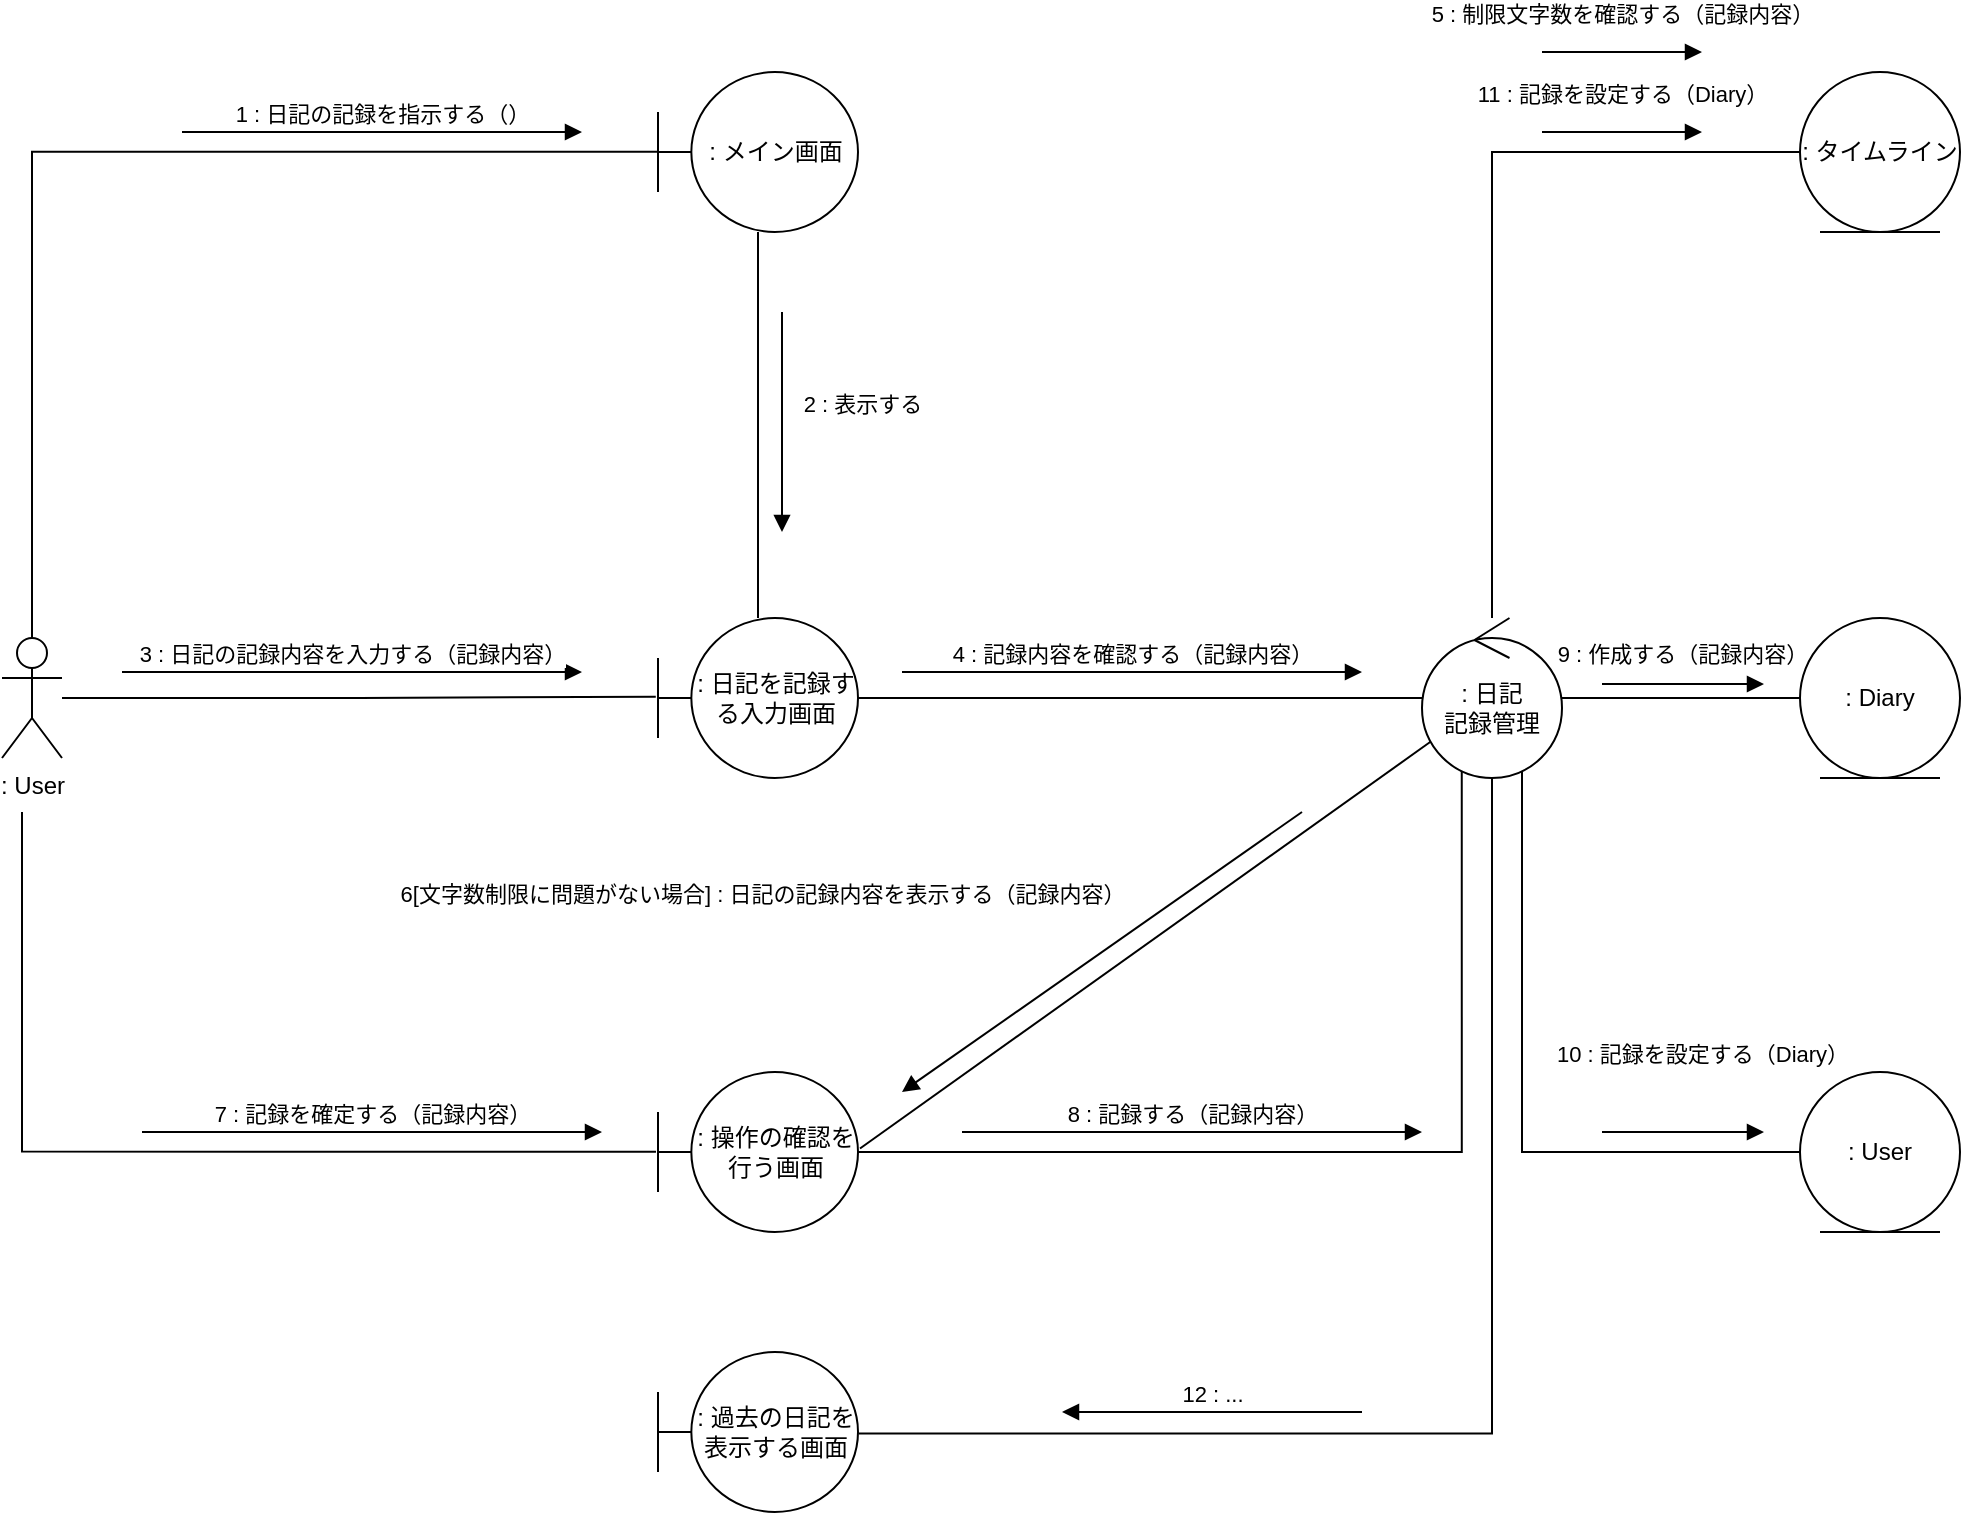 <mxfile scale="5" border="10">
    <diagram id="mpP8sGz9FHktHrAXvyJB" name="ページ1">
        <mxGraphModel dx="1320" dy="925" grid="1" gridSize="10" guides="1" tooltips="1" connect="1" arrows="1" fold="1" page="1" pageScale="1" pageWidth="1169" pageHeight="827" background="#ffffff" math="0" shadow="0">
            <root>
                <mxCell id="0"/>
                <mxCell id="1" parent="0"/>
                <mxCell id="6" style="edgeStyle=orthogonalEdgeStyle;rounded=0;html=1;exitX=0.5;exitY=0;exitDx=0;exitDy=0;exitPerimeter=0;entryX=0.005;entryY=0.499;entryDx=0;entryDy=0;entryPerimeter=0;endArrow=none;endFill=0;" edge="1" parent="1" source="2" target="3">
                    <mxGeometry relative="1" as="geometry"/>
                </mxCell>
                <mxCell id="20" style="edgeStyle=orthogonalEdgeStyle;rounded=0;html=1;entryX=-0.011;entryY=0.492;entryDx=0;entryDy=0;entryPerimeter=0;endArrow=none;endFill=0;" edge="1" parent="1" source="2" target="4">
                    <mxGeometry relative="1" as="geometry"/>
                </mxCell>
                <mxCell id="35" style="edgeStyle=orthogonalEdgeStyle;rounded=0;html=1;entryX=-0.01;entryY=0.498;entryDx=0;entryDy=0;entryPerimeter=0;endArrow=none;endFill=0;" edge="1" parent="1" target="30">
                    <mxGeometry relative="1" as="geometry">
                        <mxPoint x="50" y="470" as="sourcePoint"/>
                        <Array as="points">
                            <mxPoint x="50" y="640"/>
                        </Array>
                    </mxGeometry>
                </mxCell>
                <mxCell id="2" value=": User" style="shape=umlActor;verticalLabelPosition=bottom;verticalAlign=top;html=1;outlineConnect=0;" vertex="1" parent="1">
                    <mxGeometry x="40" y="383" width="30" height="60" as="geometry"/>
                </mxCell>
                <mxCell id="16" style="edgeStyle=orthogonalEdgeStyle;rounded=0;html=1;endArrow=none;endFill=0;" edge="1" parent="1" source="3" target="4">
                    <mxGeometry relative="1" as="geometry"/>
                </mxCell>
                <mxCell id="3" value=": メイン画面" style="shape=umlBoundary;whiteSpace=wrap;html=1;" vertex="1" parent="1">
                    <mxGeometry x="368" y="100" width="100" height="80" as="geometry"/>
                </mxCell>
                <mxCell id="25" style="edgeStyle=orthogonalEdgeStyle;rounded=0;html=1;endArrow=none;endFill=0;" edge="1" parent="1" source="4" target="22">
                    <mxGeometry relative="1" as="geometry"/>
                </mxCell>
                <mxCell id="4" value=": 日記を記録する入力画面" style="shape=umlBoundary;whiteSpace=wrap;html=1;" vertex="1" parent="1">
                    <mxGeometry x="368" y="373" width="100" height="80" as="geometry"/>
                </mxCell>
                <mxCell id="18" value="1 : 日記の記録を指示する（）" style="html=1;verticalAlign=bottom;endArrow=block;rounded=0;" edge="1" parent="1">
                    <mxGeometry width="80" relative="1" as="geometry">
                        <mxPoint x="130" y="130" as="sourcePoint"/>
                        <mxPoint x="330" y="130" as="targetPoint"/>
                        <mxPoint as="offset"/>
                    </mxGeometry>
                </mxCell>
                <mxCell id="19" value="2 : 表示する" style="html=1;verticalAlign=bottom;endArrow=block;rounded=0;" edge="1" parent="1">
                    <mxGeometry y="40" width="80" relative="1" as="geometry">
                        <mxPoint x="430" y="220" as="sourcePoint"/>
                        <mxPoint x="430" y="330" as="targetPoint"/>
                        <mxPoint as="offset"/>
                    </mxGeometry>
                </mxCell>
                <mxCell id="21" value="3 : 日記の記録内容を入力する（記録内容）" style="html=1;verticalAlign=bottom;endArrow=block;rounded=0;" edge="1" parent="1">
                    <mxGeometry width="80" relative="1" as="geometry">
                        <mxPoint x="100" y="400" as="sourcePoint"/>
                        <mxPoint x="330" y="400" as="targetPoint"/>
                        <mxPoint as="offset"/>
                    </mxGeometry>
                </mxCell>
                <mxCell id="28" style="edgeStyle=orthogonalEdgeStyle;rounded=0;html=1;entryX=0;entryY=0.5;entryDx=0;entryDy=0;endArrow=none;endFill=0;" edge="1" parent="1" source="22" target="42">
                    <mxGeometry relative="1" as="geometry">
                        <mxPoint x="918.3" y="139.84" as="targetPoint"/>
                        <Array as="points">
                            <mxPoint x="785" y="140"/>
                        </Array>
                    </mxGeometry>
                </mxCell>
                <mxCell id="33" style="rounded=0;html=1;entryX=1.01;entryY=0.478;entryDx=0;entryDy=0;entryPerimeter=0;endArrow=none;endFill=0;" edge="1" parent="1" source="22" target="30">
                    <mxGeometry relative="1" as="geometry"/>
                </mxCell>
                <mxCell id="40" style="edgeStyle=orthogonalEdgeStyle;rounded=0;html=1;entryX=0;entryY=0.5;entryDx=0;entryDy=0;endArrow=none;endFill=0;" edge="1" parent="1" source="22" target="44">
                    <mxGeometry relative="1" as="geometry">
                        <mxPoint x="918" y="413.08" as="targetPoint"/>
                    </mxGeometry>
                </mxCell>
                <mxCell id="46" style="edgeStyle=orthogonalEdgeStyle;rounded=0;html=1;entryX=0;entryY=0.5;entryDx=0;entryDy=0;endArrow=none;endFill=0;" edge="1" parent="1" source="22" target="45">
                    <mxGeometry relative="1" as="geometry">
                        <Array as="points">
                            <mxPoint x="800" y="640"/>
                        </Array>
                    </mxGeometry>
                </mxCell>
                <mxCell id="49" style="edgeStyle=orthogonalEdgeStyle;rounded=0;html=1;endArrow=none;endFill=0;entryX=1.003;entryY=0.51;entryDx=0;entryDy=0;entryPerimeter=0;" edge="1" parent="1" source="22" target="50">
                    <mxGeometry relative="1" as="geometry">
                        <mxPoint x="785" y="680" as="targetPoint"/>
                        <Array as="points">
                            <mxPoint x="785" y="781"/>
                        </Array>
                    </mxGeometry>
                </mxCell>
                <mxCell id="22" value=": 日記&lt;br&gt;記録管理" style="ellipse;shape=umlControl;whiteSpace=wrap;html=1;" vertex="1" parent="1">
                    <mxGeometry x="750" y="373" width="70" height="80" as="geometry"/>
                </mxCell>
                <mxCell id="26" value="4 : 記録内容を確認する（記録内容）" style="html=1;verticalAlign=bottom;endArrow=block;rounded=0;" edge="1" parent="1">
                    <mxGeometry width="80" relative="1" as="geometry">
                        <mxPoint x="490" y="400" as="sourcePoint"/>
                        <mxPoint x="720" y="400" as="targetPoint"/>
                        <mxPoint as="offset"/>
                    </mxGeometry>
                </mxCell>
                <mxCell id="29" value="5 : 制限文字数を確認する（記録内容）" style="html=1;verticalAlign=bottom;endArrow=block;rounded=0;" edge="1" parent="1">
                    <mxGeometry y="10" width="80" relative="1" as="geometry">
                        <mxPoint x="810" y="90" as="sourcePoint"/>
                        <mxPoint x="890" y="90" as="targetPoint"/>
                        <mxPoint as="offset"/>
                    </mxGeometry>
                </mxCell>
                <mxCell id="37" style="edgeStyle=orthogonalEdgeStyle;rounded=0;html=1;entryX=0.284;entryY=0.959;entryDx=0;entryDy=0;entryPerimeter=0;endArrow=none;endFill=0;" edge="1" parent="1" source="30" target="22">
                    <mxGeometry relative="1" as="geometry">
                        <Array as="points">
                            <mxPoint x="770" y="640"/>
                        </Array>
                    </mxGeometry>
                </mxCell>
                <mxCell id="30" value=": 操作の確認を行う画面" style="shape=umlBoundary;whiteSpace=wrap;html=1;" vertex="1" parent="1">
                    <mxGeometry x="368" y="600" width="100" height="80" as="geometry"/>
                </mxCell>
                <mxCell id="34" value="6[文字数制限に問題がない場合] : 日記の記録内容を表示する（記録内容）" style="html=1;verticalAlign=bottom;endArrow=block;rounded=0;" edge="1" parent="1">
                    <mxGeometry x="1" y="-114" width="80" relative="1" as="geometry">
                        <mxPoint x="690" y="470" as="sourcePoint"/>
                        <mxPoint x="490" y="610" as="targetPoint"/>
                        <mxPoint x="-5" y="3" as="offset"/>
                    </mxGeometry>
                </mxCell>
                <mxCell id="36" value="7 : 記録を確定する（記録内容）" style="html=1;verticalAlign=bottom;endArrow=block;rounded=0;" edge="1" parent="1">
                    <mxGeometry width="80" relative="1" as="geometry">
                        <mxPoint x="110" y="630" as="sourcePoint"/>
                        <mxPoint x="340" y="630" as="targetPoint"/>
                        <mxPoint as="offset"/>
                    </mxGeometry>
                </mxCell>
                <mxCell id="38" value="8 : 記録する（記録内容）" style="html=1;verticalAlign=bottom;endArrow=block;rounded=0;" edge="1" parent="1">
                    <mxGeometry width="80" relative="1" as="geometry">
                        <mxPoint x="520" y="630" as="sourcePoint"/>
                        <mxPoint x="750" y="630" as="targetPoint"/>
                        <mxPoint as="offset"/>
                    </mxGeometry>
                </mxCell>
                <mxCell id="41" value="9 : 作成する（記録内容）" style="html=1;verticalAlign=bottom;endArrow=block;rounded=0;" edge="1" parent="1">
                    <mxGeometry x="-0.012" y="6" width="80" relative="1" as="geometry">
                        <mxPoint x="840.0" y="406" as="sourcePoint"/>
                        <mxPoint x="921" y="406" as="targetPoint"/>
                        <mxPoint as="offset"/>
                    </mxGeometry>
                </mxCell>
                <mxCell id="42" value=": タイムライン" style="ellipse;shape=umlEntity;whiteSpace=wrap;html=1;" vertex="1" parent="1">
                    <mxGeometry x="939" y="100" width="80" height="80" as="geometry"/>
                </mxCell>
                <mxCell id="44" value=": Diary" style="ellipse;shape=umlEntity;whiteSpace=wrap;html=1;" vertex="1" parent="1">
                    <mxGeometry x="939" y="373" width="80" height="80" as="geometry"/>
                </mxCell>
                <mxCell id="45" value=": User" style="ellipse;shape=umlEntity;whiteSpace=wrap;html=1;" vertex="1" parent="1">
                    <mxGeometry x="939" y="600" width="80" height="80" as="geometry"/>
                </mxCell>
                <mxCell id="47" value="10 : 記録を設定する（Diary）" style="html=1;verticalAlign=bottom;endArrow=block;rounded=0;" edge="1" parent="1">
                    <mxGeometry x="0.235" y="30" width="80" relative="1" as="geometry">
                        <mxPoint x="840.0" y="630" as="sourcePoint"/>
                        <mxPoint x="921" y="630" as="targetPoint"/>
                        <mxPoint as="offset"/>
                    </mxGeometry>
                </mxCell>
                <mxCell id="48" value="11 : 記録を設定する（Diary）" style="html=1;verticalAlign=bottom;endArrow=block;rounded=0;" edge="1" parent="1">
                    <mxGeometry y="10" width="80" relative="1" as="geometry">
                        <mxPoint x="810" y="130" as="sourcePoint"/>
                        <mxPoint x="890" y="130" as="targetPoint"/>
                        <mxPoint as="offset"/>
                    </mxGeometry>
                </mxCell>
                <mxCell id="50" value=": 過去の日記を表示する画面" style="shape=umlBoundary;whiteSpace=wrap;html=1;" vertex="1" parent="1">
                    <mxGeometry x="368" y="740" width="100" height="80" as="geometry"/>
                </mxCell>
                <mxCell id="51" value="12 : ..." style="html=1;verticalAlign=bottom;endArrow=block;rounded=0;" edge="1" parent="1">
                    <mxGeometry x="-0.001" width="80" relative="1" as="geometry">
                        <mxPoint x="720" y="770" as="sourcePoint"/>
                        <mxPoint x="570" y="770" as="targetPoint"/>
                        <mxPoint as="offset"/>
                    </mxGeometry>
                </mxCell>
            </root>
        </mxGraphModel>
    </diagram>
</mxfile>